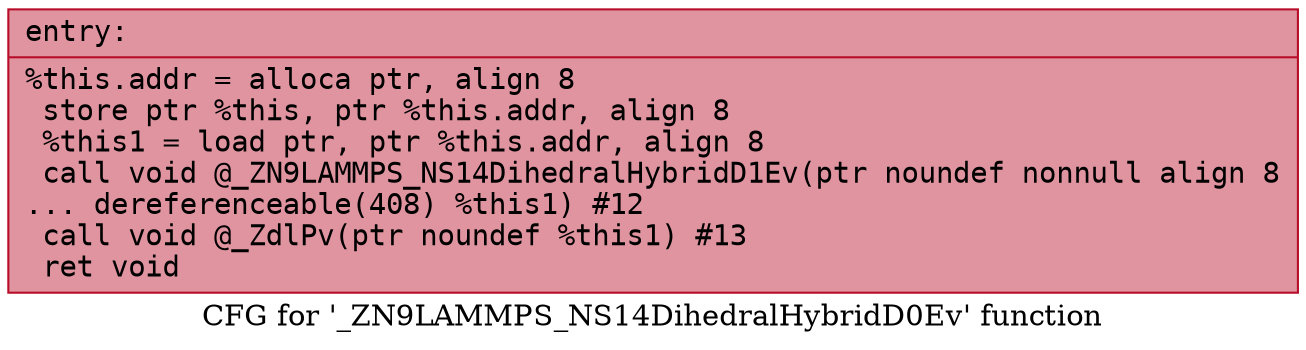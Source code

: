 digraph "CFG for '_ZN9LAMMPS_NS14DihedralHybridD0Ev' function" {
	label="CFG for '_ZN9LAMMPS_NS14DihedralHybridD0Ev' function";

	Node0x56273aee82f0 [shape=record,color="#b70d28ff", style=filled, fillcolor="#b70d2870" fontname="Courier",label="{entry:\l|  %this.addr = alloca ptr, align 8\l  store ptr %this, ptr %this.addr, align 8\l  %this1 = load ptr, ptr %this.addr, align 8\l  call void @_ZN9LAMMPS_NS14DihedralHybridD1Ev(ptr noundef nonnull align 8\l... dereferenceable(408) %this1) #12\l  call void @_ZdlPv(ptr noundef %this1) #13\l  ret void\l}"];
}

